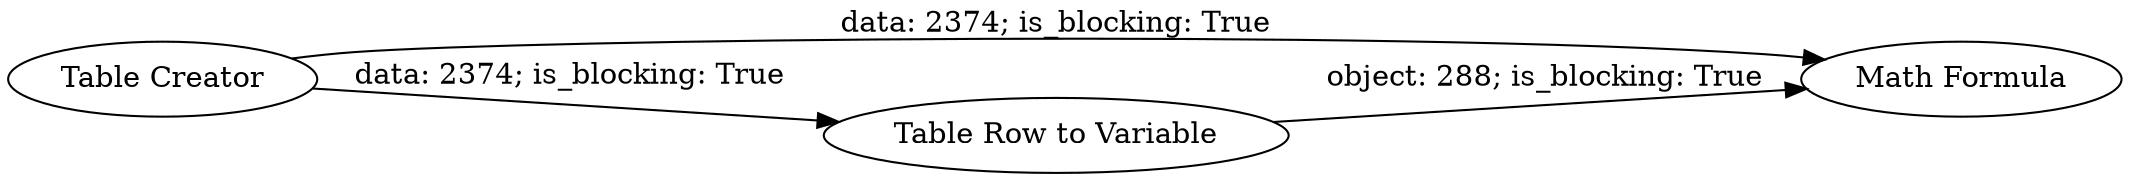 digraph {
	"833158208961325902_1" [label="Table Creator"]
	"833158208961325902_2" [label="Math Formula"]
	"833158208961325902_3" [label="Table Row to Variable"]
	"833158208961325902_1" -> "833158208961325902_3" [label="data: 2374; is_blocking: True"]
	"833158208961325902_1" -> "833158208961325902_2" [label="data: 2374; is_blocking: True"]
	"833158208961325902_3" -> "833158208961325902_2" [label="object: 288; is_blocking: True"]
	rankdir=LR
}
